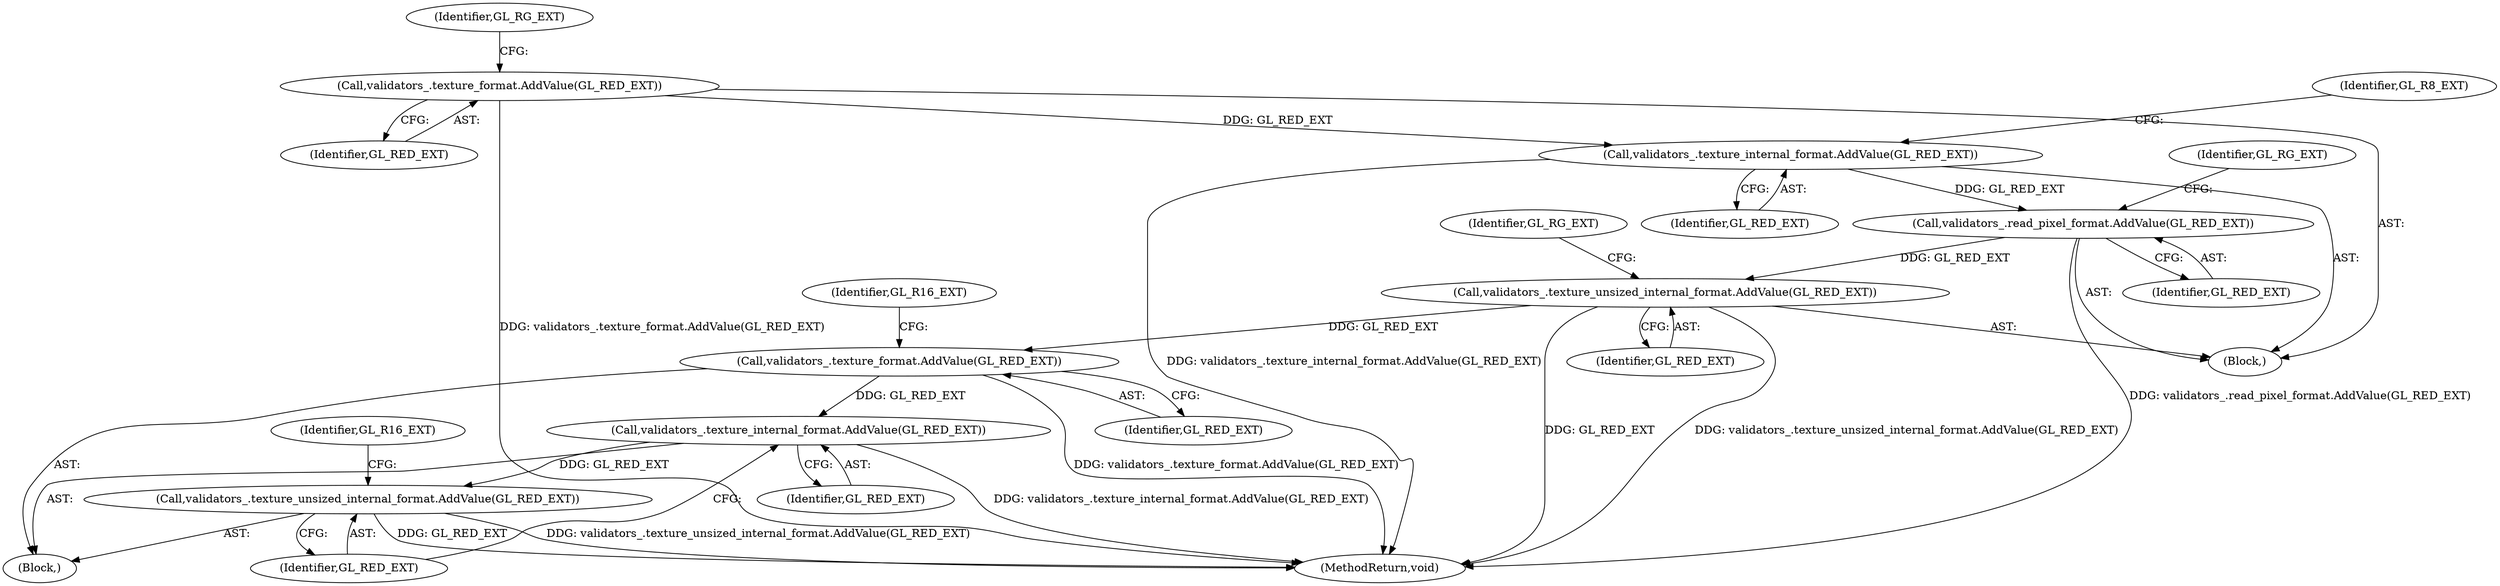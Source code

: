 digraph "0_Chrome_a4150b688a754d3d10d2ca385155b1c95d77d6ae_0@API" {
"1002007" [label="(Call,validators_.read_pixel_format.AddValue(GL_RED_EXT))"];
"1001999" [label="(Call,validators_.texture_internal_format.AddValue(GL_RED_EXT))"];
"1001995" [label="(Call,validators_.texture_format.AddValue(GL_RED_EXT))"];
"1002015" [label="(Call,validators_.texture_unsized_internal_format.AddValue(GL_RED_EXT))"];
"1002059" [label="(Call,validators_.texture_format.AddValue(GL_RED_EXT))"];
"1002063" [label="(Call,validators_.texture_internal_format.AddValue(GL_RED_EXT))"];
"1002065" [label="(Call,validators_.texture_unsized_internal_format.AddValue(GL_RED_EXT))"];
"1002062" [label="(Identifier,GL_R16_EXT)"];
"1002010" [label="(Identifier,GL_RG_EXT)"];
"1002000" [label="(Identifier,GL_RED_EXT)"];
"1002016" [label="(Identifier,GL_RED_EXT)"];
"1001998" [label="(Identifier,GL_RG_EXT)"];
"1002007" [label="(Call,validators_.read_pixel_format.AddValue(GL_RED_EXT))"];
"1002018" [label="(Identifier,GL_RG_EXT)"];
"1002060" [label="(Identifier,GL_RED_EXT)"];
"1002059" [label="(Call,validators_.texture_format.AddValue(GL_RED_EXT))"];
"1002065" [label="(Call,validators_.texture_unsized_internal_format.AddValue(GL_RED_EXT))"];
"1002068" [label="(Identifier,GL_R16_EXT)"];
"1002048" [label="(Block,)"];
"1002002" [label="(Identifier,GL_R8_EXT)"];
"1002064" [label="(Identifier,GL_RED_EXT)"];
"1002063" [label="(Call,validators_.texture_internal_format.AddValue(GL_RED_EXT))"];
"1002015" [label="(Call,validators_.texture_unsized_internal_format.AddValue(GL_RED_EXT))"];
"1001987" [label="(Block,)"];
"1002008" [label="(Identifier,GL_RED_EXT)"];
"1002478" [label="(MethodReturn,void)"];
"1002066" [label="(Identifier,GL_RED_EXT)"];
"1001995" [label="(Call,validators_.texture_format.AddValue(GL_RED_EXT))"];
"1001999" [label="(Call,validators_.texture_internal_format.AddValue(GL_RED_EXT))"];
"1001996" [label="(Identifier,GL_RED_EXT)"];
"1002007" -> "1001987"  [label="AST: "];
"1002007" -> "1002008"  [label="CFG: "];
"1002008" -> "1002007"  [label="AST: "];
"1002010" -> "1002007"  [label="CFG: "];
"1002007" -> "1002478"  [label="DDG: validators_.read_pixel_format.AddValue(GL_RED_EXT)"];
"1001999" -> "1002007"  [label="DDG: GL_RED_EXT"];
"1002007" -> "1002015"  [label="DDG: GL_RED_EXT"];
"1001999" -> "1001987"  [label="AST: "];
"1001999" -> "1002000"  [label="CFG: "];
"1002000" -> "1001999"  [label="AST: "];
"1002002" -> "1001999"  [label="CFG: "];
"1001999" -> "1002478"  [label="DDG: validators_.texture_internal_format.AddValue(GL_RED_EXT)"];
"1001995" -> "1001999"  [label="DDG: GL_RED_EXT"];
"1001995" -> "1001987"  [label="AST: "];
"1001995" -> "1001996"  [label="CFG: "];
"1001996" -> "1001995"  [label="AST: "];
"1001998" -> "1001995"  [label="CFG: "];
"1001995" -> "1002478"  [label="DDG: validators_.texture_format.AddValue(GL_RED_EXT)"];
"1002015" -> "1001987"  [label="AST: "];
"1002015" -> "1002016"  [label="CFG: "];
"1002016" -> "1002015"  [label="AST: "];
"1002018" -> "1002015"  [label="CFG: "];
"1002015" -> "1002478"  [label="DDG: validators_.texture_unsized_internal_format.AddValue(GL_RED_EXT)"];
"1002015" -> "1002478"  [label="DDG: GL_RED_EXT"];
"1002015" -> "1002059"  [label="DDG: GL_RED_EXT"];
"1002059" -> "1002048"  [label="AST: "];
"1002059" -> "1002060"  [label="CFG: "];
"1002060" -> "1002059"  [label="AST: "];
"1002062" -> "1002059"  [label="CFG: "];
"1002059" -> "1002478"  [label="DDG: validators_.texture_format.AddValue(GL_RED_EXT)"];
"1002059" -> "1002063"  [label="DDG: GL_RED_EXT"];
"1002063" -> "1002048"  [label="AST: "];
"1002063" -> "1002064"  [label="CFG: "];
"1002064" -> "1002063"  [label="AST: "];
"1002066" -> "1002063"  [label="CFG: "];
"1002063" -> "1002478"  [label="DDG: validators_.texture_internal_format.AddValue(GL_RED_EXT)"];
"1002063" -> "1002065"  [label="DDG: GL_RED_EXT"];
"1002065" -> "1002048"  [label="AST: "];
"1002065" -> "1002066"  [label="CFG: "];
"1002066" -> "1002065"  [label="AST: "];
"1002068" -> "1002065"  [label="CFG: "];
"1002065" -> "1002478"  [label="DDG: validators_.texture_unsized_internal_format.AddValue(GL_RED_EXT)"];
"1002065" -> "1002478"  [label="DDG: GL_RED_EXT"];
}
